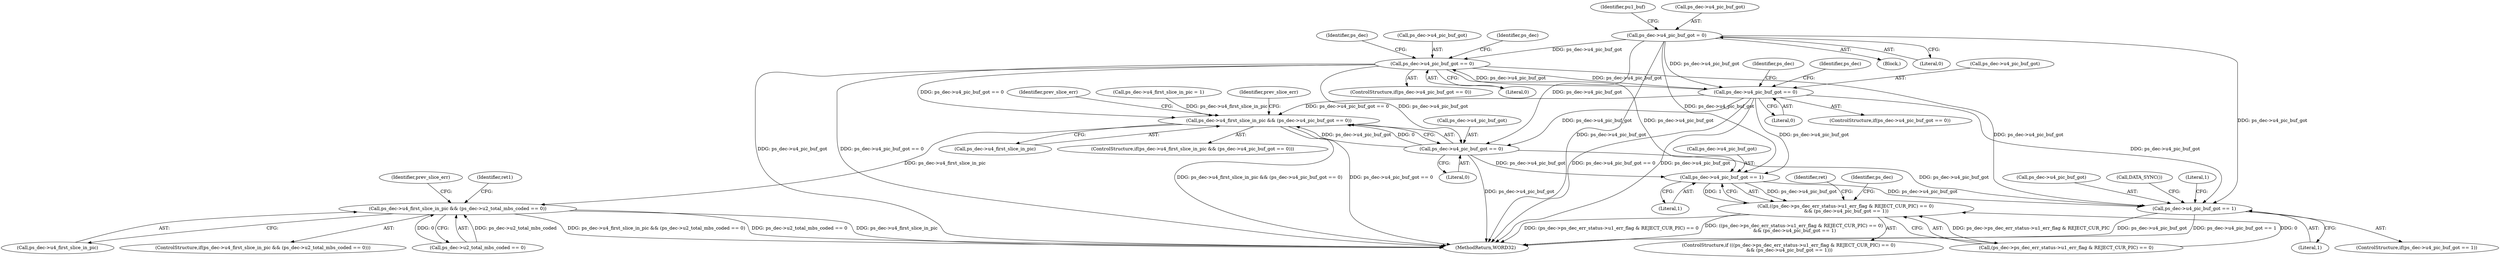 digraph "0_Android_0b23c81c3dd9ec38f7e6806a3955fed1925541a0@pointer" {
"1001079" [label="(Call,ps_dec->u4_pic_buf_got == 0)"];
"1001238" [label="(Call,ps_dec->u4_pic_buf_got == 0)"];
"1001079" [label="(Call,ps_dec->u4_pic_buf_got == 0)"];
"1000970" [label="(Call,ps_dec->u4_pic_buf_got = 0)"];
"1001512" [label="(Call,ps_dec->u4_first_slice_in_pic && (ps_dec->u4_pic_buf_got == 0))"];
"1001529" [label="(Call,ps_dec->u4_first_slice_in_pic && (ps_dec->u2_total_mbs_coded == 0))"];
"1001516" [label="(Call,ps_dec->u4_pic_buf_got == 0)"];
"1001881" [label="(Call,ps_dec->u4_pic_buf_got == 1)"];
"1001871" [label="(Call,((ps_dec->ps_dec_err_status->u1_err_flag & REJECT_CUR_PIC) == 0)\n && (ps_dec->u4_pic_buf_got == 1))"];
"1002173" [label="(Call,ps_dec->u4_pic_buf_got == 1)"];
"1001520" [label="(Literal,0)"];
"1001088" [label="(Identifier,ps_dec)"];
"1002226" [label="(MethodReturn,WORD32)"];
"1001512" [label="(Call,ps_dec->u4_first_slice_in_pic && (ps_dec->u4_pic_buf_got == 0))"];
"1001872" [label="(Call,(ps_dec->ps_dec_err_status->u1_err_flag & REJECT_CUR_PIC) == 0)"];
"1001242" [label="(Literal,0)"];
"1001516" [label="(Call,ps_dec->u4_pic_buf_got == 0)"];
"1000156" [label="(Block,)"];
"1001539" [label="(Identifier,prev_slice_err)"];
"1001881" [label="(Call,ps_dec->u4_pic_buf_got == 1)"];
"1002172" [label="(ControlStructure,if(ps_dec->u4_pic_buf_got == 1))"];
"1001871" [label="(Call,((ps_dec->ps_dec_err_status->u1_err_flag & REJECT_CUR_PIC) == 0)\n && (ps_dec->u4_pic_buf_got == 1))"];
"1001513" [label="(Call,ps_dec->u4_first_slice_in_pic)"];
"1001882" [label="(Call,ps_dec->u4_pic_buf_got)"];
"1002174" [label="(Call,ps_dec->u4_pic_buf_got)"];
"1001885" [label="(Literal,1)"];
"1001870" [label="(ControlStructure,if (((ps_dec->ps_dec_err_status->u1_err_flag & REJECT_CUR_PIC) == 0)\n && (ps_dec->u4_pic_buf_got == 1)))"];
"1001533" [label="(Call,ps_dec->u2_total_mbs_coded == 0)"];
"1001529" [label="(Call,ps_dec->u4_first_slice_in_pic && (ps_dec->u2_total_mbs_coded == 0))"];
"1001888" [label="(Identifier,ret)"];
"1001237" [label="(ControlStructure,if(ps_dec->u4_pic_buf_got == 0))"];
"1001245" [label="(Identifier,ps_dec)"];
"1001522" [label="(Identifier,prev_slice_err)"];
"1001511" [label="(ControlStructure,if(ps_dec->u4_first_slice_in_pic && (ps_dec->u4_pic_buf_got == 0)))"];
"1001080" [label="(Call,ps_dec->u4_pic_buf_got)"];
"1001078" [label="(ControlStructure,if(ps_dec->u4_pic_buf_got == 0))"];
"1002218" [label="(Call,DATA_SYNC())"];
"1001079" [label="(Call,ps_dec->u4_pic_buf_got == 0)"];
"1001530" [label="(Call,ps_dec->u4_first_slice_in_pic)"];
"1001083" [label="(Literal,0)"];
"1001265" [label="(Identifier,ps_dec)"];
"1000978" [label="(Identifier,pu1_buf)"];
"1002181" [label="(Literal,1)"];
"1000974" [label="(Literal,0)"];
"1000970" [label="(Call,ps_dec->u4_pic_buf_got = 0)"];
"1001542" [label="(Identifier,ret1)"];
"1000928" [label="(Call,ps_dec->u4_first_slice_in_pic = 1)"];
"1002177" [label="(Literal,1)"];
"1001239" [label="(Call,ps_dec->u4_pic_buf_got)"];
"1001238" [label="(Call,ps_dec->u4_pic_buf_got == 0)"];
"1002173" [label="(Call,ps_dec->u4_pic_buf_got == 1)"];
"1000971" [label="(Call,ps_dec->u4_pic_buf_got)"];
"1001517" [label="(Call,ps_dec->u4_pic_buf_got)"];
"1001526" [label="(Identifier,prev_slice_err)"];
"1001528" [label="(ControlStructure,if(ps_dec->u4_first_slice_in_pic && (ps_dec->u2_total_mbs_coded == 0)))"];
"1001118" [label="(Identifier,ps_dec)"];
"1001894" [label="(Identifier,ps_dec)"];
"1001079" -> "1001078"  [label="AST: "];
"1001079" -> "1001083"  [label="CFG: "];
"1001080" -> "1001079"  [label="AST: "];
"1001083" -> "1001079"  [label="AST: "];
"1001088" -> "1001079"  [label="CFG: "];
"1001118" -> "1001079"  [label="CFG: "];
"1001079" -> "1002226"  [label="DDG: ps_dec->u4_pic_buf_got"];
"1001079" -> "1002226"  [label="DDG: ps_dec->u4_pic_buf_got == 0"];
"1001238" -> "1001079"  [label="DDG: ps_dec->u4_pic_buf_got"];
"1000970" -> "1001079"  [label="DDG: ps_dec->u4_pic_buf_got"];
"1001079" -> "1001238"  [label="DDG: ps_dec->u4_pic_buf_got"];
"1001079" -> "1001512"  [label="DDG: ps_dec->u4_pic_buf_got == 0"];
"1001079" -> "1001516"  [label="DDG: ps_dec->u4_pic_buf_got"];
"1001079" -> "1001881"  [label="DDG: ps_dec->u4_pic_buf_got"];
"1001079" -> "1002173"  [label="DDG: ps_dec->u4_pic_buf_got"];
"1001238" -> "1001237"  [label="AST: "];
"1001238" -> "1001242"  [label="CFG: "];
"1001239" -> "1001238"  [label="AST: "];
"1001242" -> "1001238"  [label="AST: "];
"1001245" -> "1001238"  [label="CFG: "];
"1001265" -> "1001238"  [label="CFG: "];
"1001238" -> "1002226"  [label="DDG: ps_dec->u4_pic_buf_got"];
"1001238" -> "1002226"  [label="DDG: ps_dec->u4_pic_buf_got == 0"];
"1000970" -> "1001238"  [label="DDG: ps_dec->u4_pic_buf_got"];
"1001238" -> "1001512"  [label="DDG: ps_dec->u4_pic_buf_got == 0"];
"1001238" -> "1001516"  [label="DDG: ps_dec->u4_pic_buf_got"];
"1001238" -> "1001881"  [label="DDG: ps_dec->u4_pic_buf_got"];
"1001238" -> "1002173"  [label="DDG: ps_dec->u4_pic_buf_got"];
"1000970" -> "1000156"  [label="AST: "];
"1000970" -> "1000974"  [label="CFG: "];
"1000971" -> "1000970"  [label="AST: "];
"1000974" -> "1000970"  [label="AST: "];
"1000978" -> "1000970"  [label="CFG: "];
"1000970" -> "1002226"  [label="DDG: ps_dec->u4_pic_buf_got"];
"1000970" -> "1001516"  [label="DDG: ps_dec->u4_pic_buf_got"];
"1000970" -> "1001881"  [label="DDG: ps_dec->u4_pic_buf_got"];
"1000970" -> "1002173"  [label="DDG: ps_dec->u4_pic_buf_got"];
"1001512" -> "1001511"  [label="AST: "];
"1001512" -> "1001513"  [label="CFG: "];
"1001512" -> "1001516"  [label="CFG: "];
"1001513" -> "1001512"  [label="AST: "];
"1001516" -> "1001512"  [label="AST: "];
"1001522" -> "1001512"  [label="CFG: "];
"1001526" -> "1001512"  [label="CFG: "];
"1001512" -> "1002226"  [label="DDG: ps_dec->u4_first_slice_in_pic && (ps_dec->u4_pic_buf_got == 0)"];
"1001512" -> "1002226"  [label="DDG: ps_dec->u4_pic_buf_got == 0"];
"1000928" -> "1001512"  [label="DDG: ps_dec->u4_first_slice_in_pic"];
"1001516" -> "1001512"  [label="DDG: ps_dec->u4_pic_buf_got"];
"1001516" -> "1001512"  [label="DDG: 0"];
"1001512" -> "1001529"  [label="DDG: ps_dec->u4_first_slice_in_pic"];
"1001529" -> "1001528"  [label="AST: "];
"1001529" -> "1001530"  [label="CFG: "];
"1001529" -> "1001533"  [label="CFG: "];
"1001530" -> "1001529"  [label="AST: "];
"1001533" -> "1001529"  [label="AST: "];
"1001539" -> "1001529"  [label="CFG: "];
"1001542" -> "1001529"  [label="CFG: "];
"1001529" -> "1002226"  [label="DDG: ps_dec->u4_first_slice_in_pic"];
"1001529" -> "1002226"  [label="DDG: ps_dec->u4_first_slice_in_pic && (ps_dec->u2_total_mbs_coded == 0)"];
"1001529" -> "1002226"  [label="DDG: ps_dec->u2_total_mbs_coded == 0"];
"1001533" -> "1001529"  [label="DDG: ps_dec->u2_total_mbs_coded"];
"1001533" -> "1001529"  [label="DDG: 0"];
"1001516" -> "1001520"  [label="CFG: "];
"1001517" -> "1001516"  [label="AST: "];
"1001520" -> "1001516"  [label="AST: "];
"1001516" -> "1002226"  [label="DDG: ps_dec->u4_pic_buf_got"];
"1001516" -> "1001881"  [label="DDG: ps_dec->u4_pic_buf_got"];
"1001516" -> "1002173"  [label="DDG: ps_dec->u4_pic_buf_got"];
"1001881" -> "1001871"  [label="AST: "];
"1001881" -> "1001885"  [label="CFG: "];
"1001882" -> "1001881"  [label="AST: "];
"1001885" -> "1001881"  [label="AST: "];
"1001871" -> "1001881"  [label="CFG: "];
"1001881" -> "1001871"  [label="DDG: ps_dec->u4_pic_buf_got"];
"1001881" -> "1001871"  [label="DDG: 1"];
"1001881" -> "1002173"  [label="DDG: ps_dec->u4_pic_buf_got"];
"1001871" -> "1001870"  [label="AST: "];
"1001871" -> "1001872"  [label="CFG: "];
"1001872" -> "1001871"  [label="AST: "];
"1001888" -> "1001871"  [label="CFG: "];
"1001894" -> "1001871"  [label="CFG: "];
"1001871" -> "1002226"  [label="DDG: (ps_dec->ps_dec_err_status->u1_err_flag & REJECT_CUR_PIC) == 0"];
"1001871" -> "1002226"  [label="DDG: ((ps_dec->ps_dec_err_status->u1_err_flag & REJECT_CUR_PIC) == 0)\n && (ps_dec->u4_pic_buf_got == 1)"];
"1001872" -> "1001871"  [label="DDG: ps_dec->ps_dec_err_status->u1_err_flag & REJECT_CUR_PIC"];
"1001872" -> "1001871"  [label="DDG: 0"];
"1002173" -> "1002172"  [label="AST: "];
"1002173" -> "1002177"  [label="CFG: "];
"1002174" -> "1002173"  [label="AST: "];
"1002177" -> "1002173"  [label="AST: "];
"1002181" -> "1002173"  [label="CFG: "];
"1002218" -> "1002173"  [label="CFG: "];
"1002173" -> "1002226"  [label="DDG: ps_dec->u4_pic_buf_got"];
"1002173" -> "1002226"  [label="DDG: ps_dec->u4_pic_buf_got == 1"];
}
